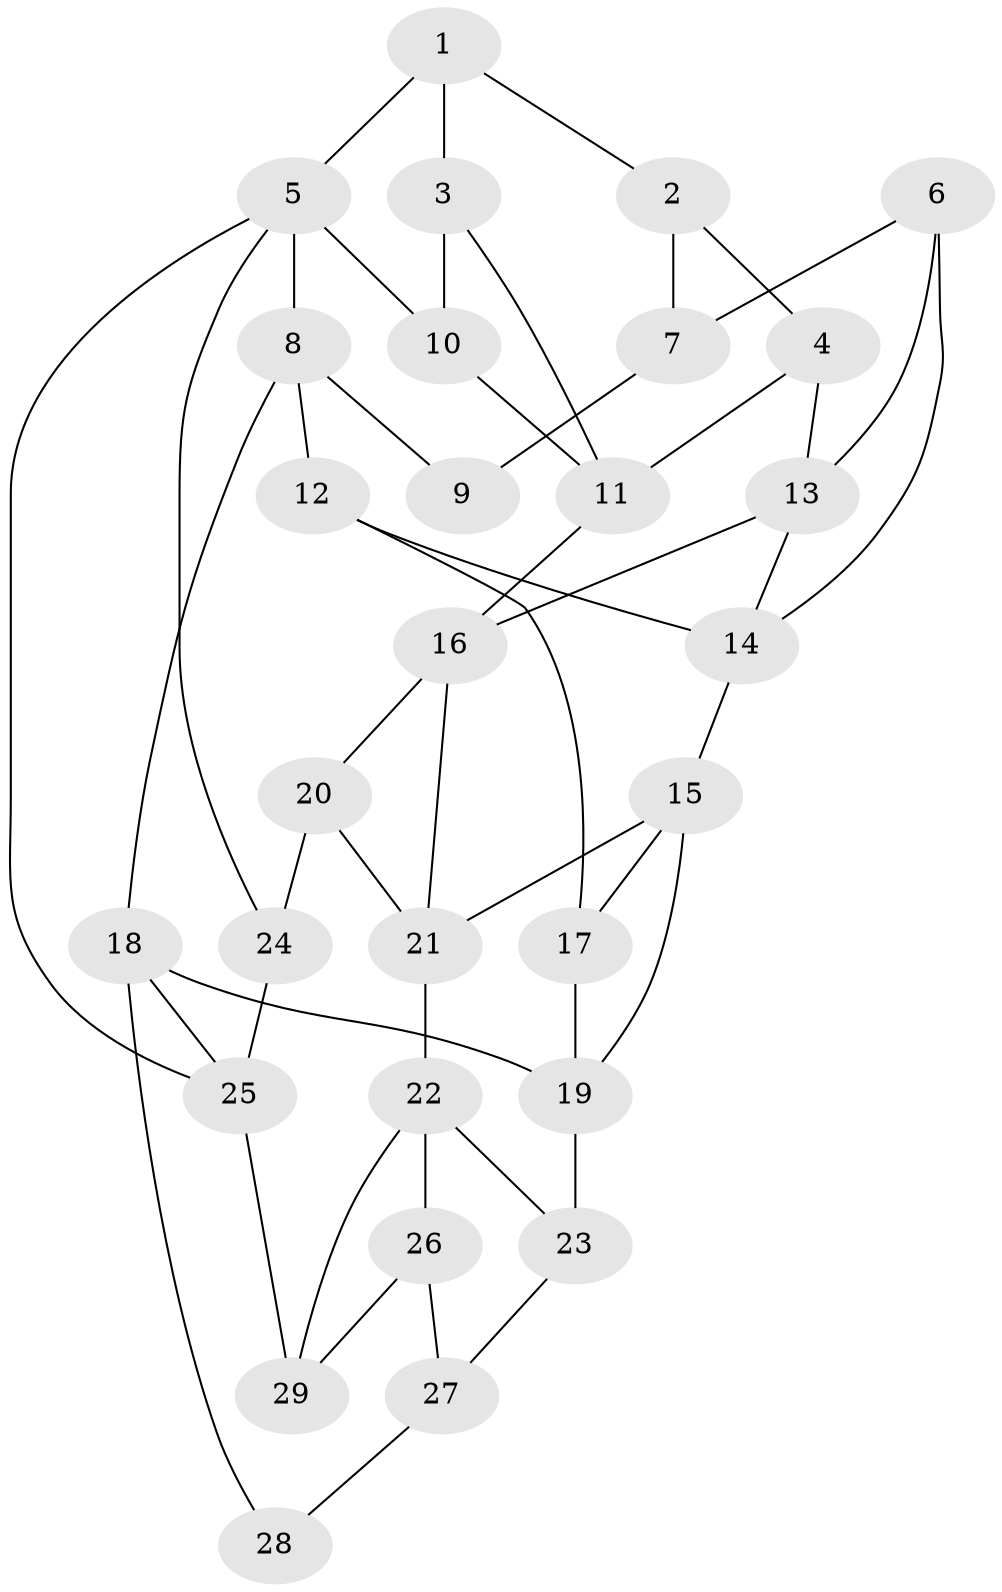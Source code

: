 // original degree distribution, {3: 0.034482758620689655, 4: 0.2413793103448276, 6: 0.20689655172413793, 5: 0.5172413793103449}
// Generated by graph-tools (version 1.1) at 2025/03/03/09/25 03:03:24]
// undirected, 29 vertices, 49 edges
graph export_dot {
graph [start="1"]
  node [color=gray90,style=filled];
  1;
  2;
  3;
  4;
  5;
  6;
  7;
  8;
  9;
  10;
  11;
  12;
  13;
  14;
  15;
  16;
  17;
  18;
  19;
  20;
  21;
  22;
  23;
  24;
  25;
  26;
  27;
  28;
  29;
  1 -- 2 [weight=1.0];
  1 -- 3 [weight=1.0];
  1 -- 5 [weight=1.0];
  2 -- 4 [weight=1.0];
  2 -- 7 [weight=1.0];
  3 -- 10 [weight=2.0];
  3 -- 11 [weight=1.0];
  4 -- 11 [weight=1.0];
  4 -- 13 [weight=1.0];
  5 -- 8 [weight=1.0];
  5 -- 10 [weight=1.0];
  5 -- 24 [weight=1.0];
  5 -- 25 [weight=1.0];
  6 -- 7 [weight=1.0];
  6 -- 13 [weight=1.0];
  6 -- 14 [weight=1.0];
  7 -- 9 [weight=2.0];
  8 -- 9 [weight=2.0];
  8 -- 12 [weight=1.0];
  8 -- 18 [weight=1.0];
  10 -- 11 [weight=1.0];
  11 -- 16 [weight=1.0];
  12 -- 14 [weight=1.0];
  12 -- 17 [weight=2.0];
  13 -- 14 [weight=1.0];
  13 -- 16 [weight=1.0];
  14 -- 15 [weight=1.0];
  15 -- 17 [weight=1.0];
  15 -- 19 [weight=1.0];
  15 -- 21 [weight=1.0];
  16 -- 20 [weight=1.0];
  16 -- 21 [weight=1.0];
  17 -- 19 [weight=1.0];
  18 -- 19 [weight=1.0];
  18 -- 25 [weight=1.0];
  18 -- 28 [weight=2.0];
  19 -- 23 [weight=1.0];
  20 -- 21 [weight=1.0];
  20 -- 24 [weight=2.0];
  21 -- 22 [weight=1.0];
  22 -- 23 [weight=1.0];
  22 -- 26 [weight=1.0];
  22 -- 29 [weight=1.0];
  23 -- 27 [weight=1.0];
  24 -- 25 [weight=1.0];
  25 -- 29 [weight=1.0];
  26 -- 27 [weight=1.0];
  26 -- 29 [weight=2.0];
  27 -- 28 [weight=2.0];
}
